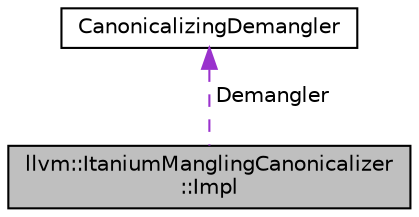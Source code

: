 digraph "llvm::ItaniumManglingCanonicalizer::Impl"
{
 // LATEX_PDF_SIZE
  bgcolor="transparent";
  edge [fontname="Helvetica",fontsize="10",labelfontname="Helvetica",labelfontsize="10"];
  node [fontname="Helvetica",fontsize="10",shape="box"];
  Node1 [label="llvm::ItaniumManglingCanonicalizer\l::Impl",height=0.2,width=0.4,color="black", fillcolor="grey75", style="filled", fontcolor="black",tooltip=" "];
  Node2 -> Node1 [dir="back",color="darkorchid3",fontsize="10",style="dashed",label=" Demangler" ,fontname="Helvetica"];
  Node2 [label="CanonicalizingDemangler",height=0.2,width=0.4,color="black",tooltip=" "];
}
